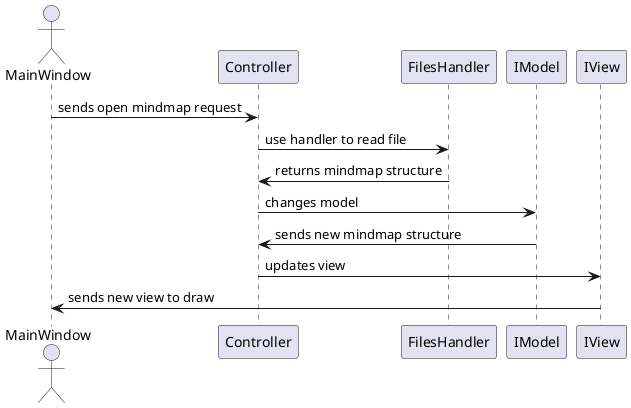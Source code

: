 ﻿@startuml
Actor MainWindow as main
Participant Controller as controller
Participant FilesHandler as files
Participant IModel as model
Participant IView as view


main -> controller : sends open mindmap request
controller -> files : use handler to read file
files -> controller : returns mindmap structure
controller -> model : changes model
model -> controller : sends new mindmap structure
controller -> view : updates view
view -> main : sends new view to draw
@enduml